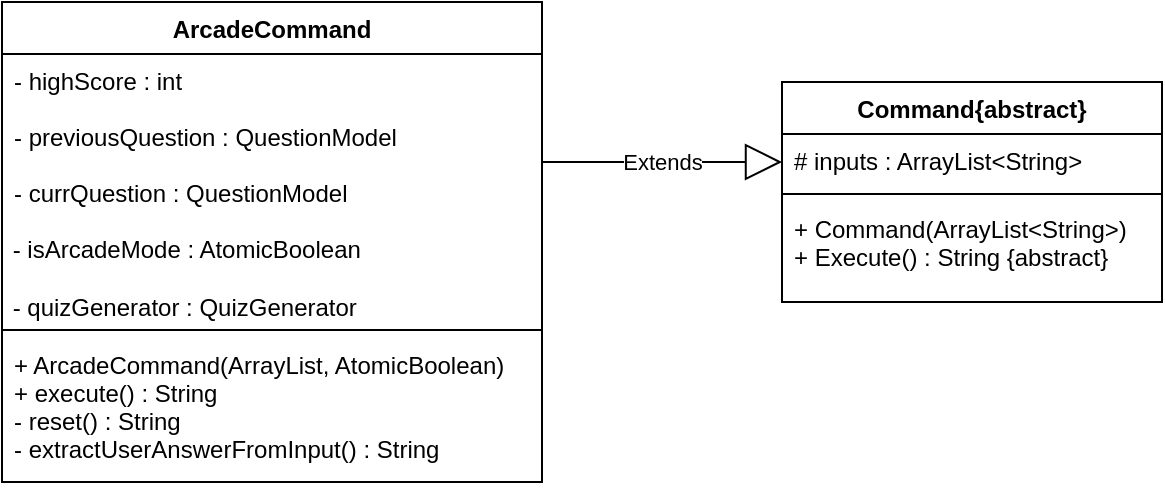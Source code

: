 <mxfile version="12.2.3" type="device" pages="1"><diagram id="m4Xu2wKOojnimtV2IiZD" name="Page-1"><mxGraphModel dx="1216" dy="620" grid="1" gridSize="10" guides="1" tooltips="1" connect="1" arrows="1" fold="1" page="1" pageScale="1" pageWidth="850" pageHeight="1100" math="0" shadow="0"><root><mxCell id="0"/><mxCell id="1" parent="0"/><mxCell id="lTf-F_Qsgp_jBiXQYMNJ-47" value="ArcadeCommand" style="swimlane;fontStyle=1;align=center;verticalAlign=top;childLayout=stackLayout;horizontal=1;startSize=26;horizontalStack=0;resizeParent=1;resizeParentMax=0;resizeLast=0;collapsible=1;marginBottom=0;" vertex="1" parent="1"><mxGeometry x="110" y="130" width="270" height="240" as="geometry"/></mxCell><mxCell id="lTf-F_Qsgp_jBiXQYMNJ-48" value="- highScore : int &#10;&#10;- previousQuestion : QuestionModel&#10;&#10;- currQuestion : QuestionModel" style="text;align=left;verticalAlign=top;spacingLeft=4;spacingRight=4;overflow=hidden;rotatable=0;points=[[0,0.5],[1,0.5]];portConstraint=eastwest;fontStyle=0;" vertex="1" parent="lTf-F_Qsgp_jBiXQYMNJ-47"><mxGeometry y="26" width="270" height="74" as="geometry"/></mxCell><mxCell id="lTf-F_Qsgp_jBiXQYMNJ-51" value="&lt;br style=&quot;padding: 0px ; margin: 0px&quot;&gt;&amp;nbsp;- isArcadeMode : AtomicBoolean&lt;br style=&quot;padding: 0px ; margin: 0px&quot;&gt;&lt;br style=&quot;padding: 0px ; margin: 0px&quot;&gt;&amp;nbsp;- quizGenerator : QuizGenerator" style="text;html=1;resizable=0;points=[];autosize=1;align=left;verticalAlign=top;spacingTop=-4;" vertex="1" parent="lTf-F_Qsgp_jBiXQYMNJ-47"><mxGeometry y="100" width="270" height="60" as="geometry"/></mxCell><mxCell id="lTf-F_Qsgp_jBiXQYMNJ-49" value="" style="line;strokeWidth=1;fillColor=none;align=left;verticalAlign=middle;spacingTop=-1;spacingLeft=3;spacingRight=3;rotatable=0;labelPosition=right;points=[];portConstraint=eastwest;" vertex="1" parent="lTf-F_Qsgp_jBiXQYMNJ-47"><mxGeometry y="160" width="270" height="8" as="geometry"/></mxCell><mxCell id="lTf-F_Qsgp_jBiXQYMNJ-50" value="+ ArcadeCommand(ArrayList, AtomicBoolean)&#10;+ execute() : String&#10;- reset() : String&#10;- extractUserAnswerFromInput() : String" style="text;strokeColor=none;fillColor=none;align=left;verticalAlign=top;spacingLeft=4;spacingRight=4;overflow=hidden;rotatable=0;points=[[0,0.5],[1,0.5]];portConstraint=eastwest;" vertex="1" parent="lTf-F_Qsgp_jBiXQYMNJ-47"><mxGeometry y="168" width="270" height="72" as="geometry"/></mxCell><mxCell id="lTf-F_Qsgp_jBiXQYMNJ-52" value="Extends" style="endArrow=block;endSize=16;endFill=0;html=1;" edge="1" parent="1"><mxGeometry width="160" relative="1" as="geometry"><mxPoint x="380" y="210" as="sourcePoint"/><mxPoint x="500" y="210" as="targetPoint"/></mxGeometry></mxCell><mxCell id="lTf-F_Qsgp_jBiXQYMNJ-53" value="Command{abstract}" style="swimlane;fontStyle=1;align=center;verticalAlign=top;childLayout=stackLayout;horizontal=1;startSize=26;horizontalStack=0;resizeParent=1;resizeParentMax=0;resizeLast=0;collapsible=1;marginBottom=0;" vertex="1" parent="1"><mxGeometry x="500" y="170" width="190" height="110" as="geometry"/></mxCell><mxCell id="lTf-F_Qsgp_jBiXQYMNJ-54" value="# inputs : ArrayList&lt;String&gt;" style="text;strokeColor=none;fillColor=none;align=left;verticalAlign=top;spacingLeft=4;spacingRight=4;overflow=hidden;rotatable=0;points=[[0,0.5],[1,0.5]];portConstraint=eastwest;" vertex="1" parent="lTf-F_Qsgp_jBiXQYMNJ-53"><mxGeometry y="26" width="190" height="26" as="geometry"/></mxCell><mxCell id="lTf-F_Qsgp_jBiXQYMNJ-55" value="" style="line;strokeWidth=1;fillColor=none;align=left;verticalAlign=middle;spacingTop=-1;spacingLeft=3;spacingRight=3;rotatable=0;labelPosition=right;points=[];portConstraint=eastwest;" vertex="1" parent="lTf-F_Qsgp_jBiXQYMNJ-53"><mxGeometry y="52" width="190" height="8" as="geometry"/></mxCell><mxCell id="lTf-F_Qsgp_jBiXQYMNJ-56" value="+ Command(ArrayList&lt;String&gt;)&#10;+ Execute() : String {abstract}" style="text;strokeColor=none;fillColor=none;align=left;verticalAlign=top;spacingLeft=4;spacingRight=4;overflow=hidden;rotatable=0;points=[[0,0.5],[1,0.5]];portConstraint=eastwest;" vertex="1" parent="lTf-F_Qsgp_jBiXQYMNJ-53"><mxGeometry y="60" width="190" height="50" as="geometry"/></mxCell></root></mxGraphModel></diagram></mxfile>